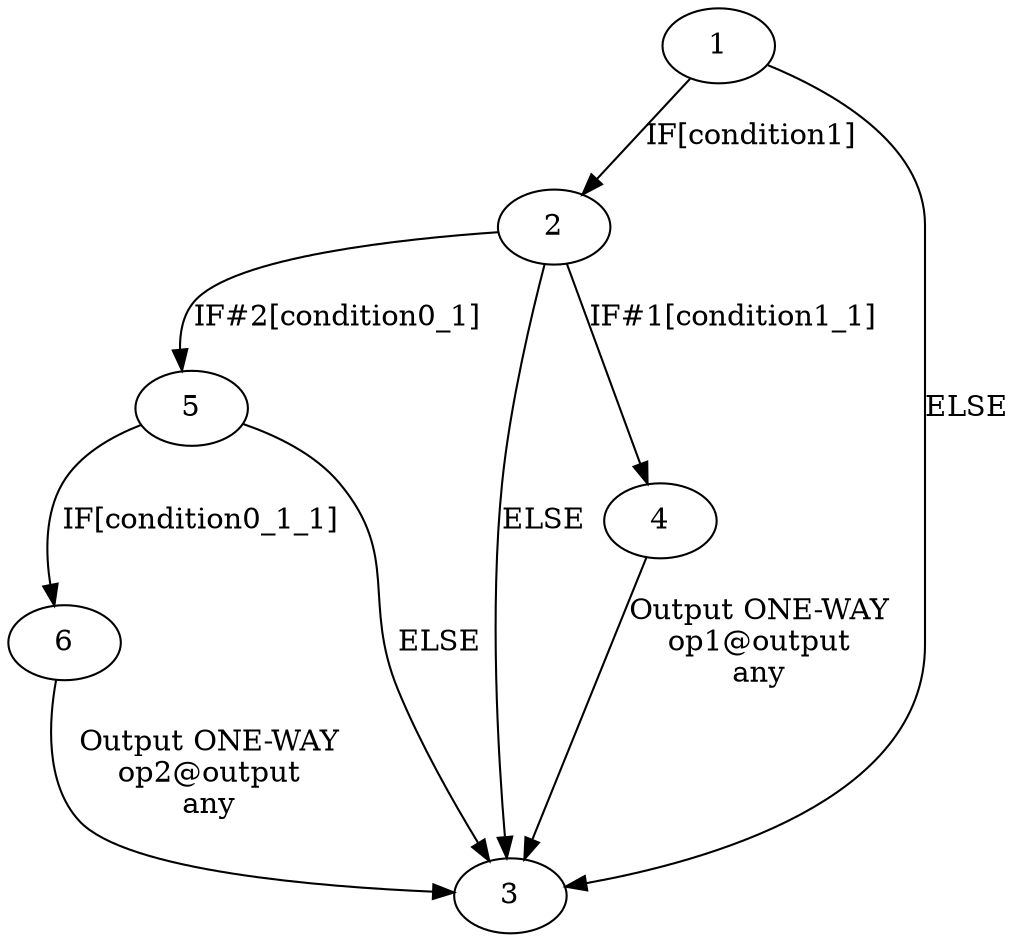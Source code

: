     strict digraph G {
        62 [label = "1"];
        63 [label = "5"];
        64 [label = "2"];
        65 [label = "6"];
        66 [label = "3"];
        67 [label = "4"];
        62 -> 64 [label = "IF[condition1]"];
        62 -> 66 [label = "ELSE"];
        63 -> 66 [label = "ELSE"];
        63 -> 65 [label = "IF[condition0_1_1]"];
        64 -> 67 [label = "IF#1[condition1_1]"];
        64 -> 66 [label = "ELSE"];
        64 -> 63 [label = "IF#2[condition0_1]"];
        65 -> 66 [label = "Output ONE-WAY\nop2@output\nany"];
        67 -> 66 [label = "Output ONE-WAY\nop1@output\nany"];
    }
